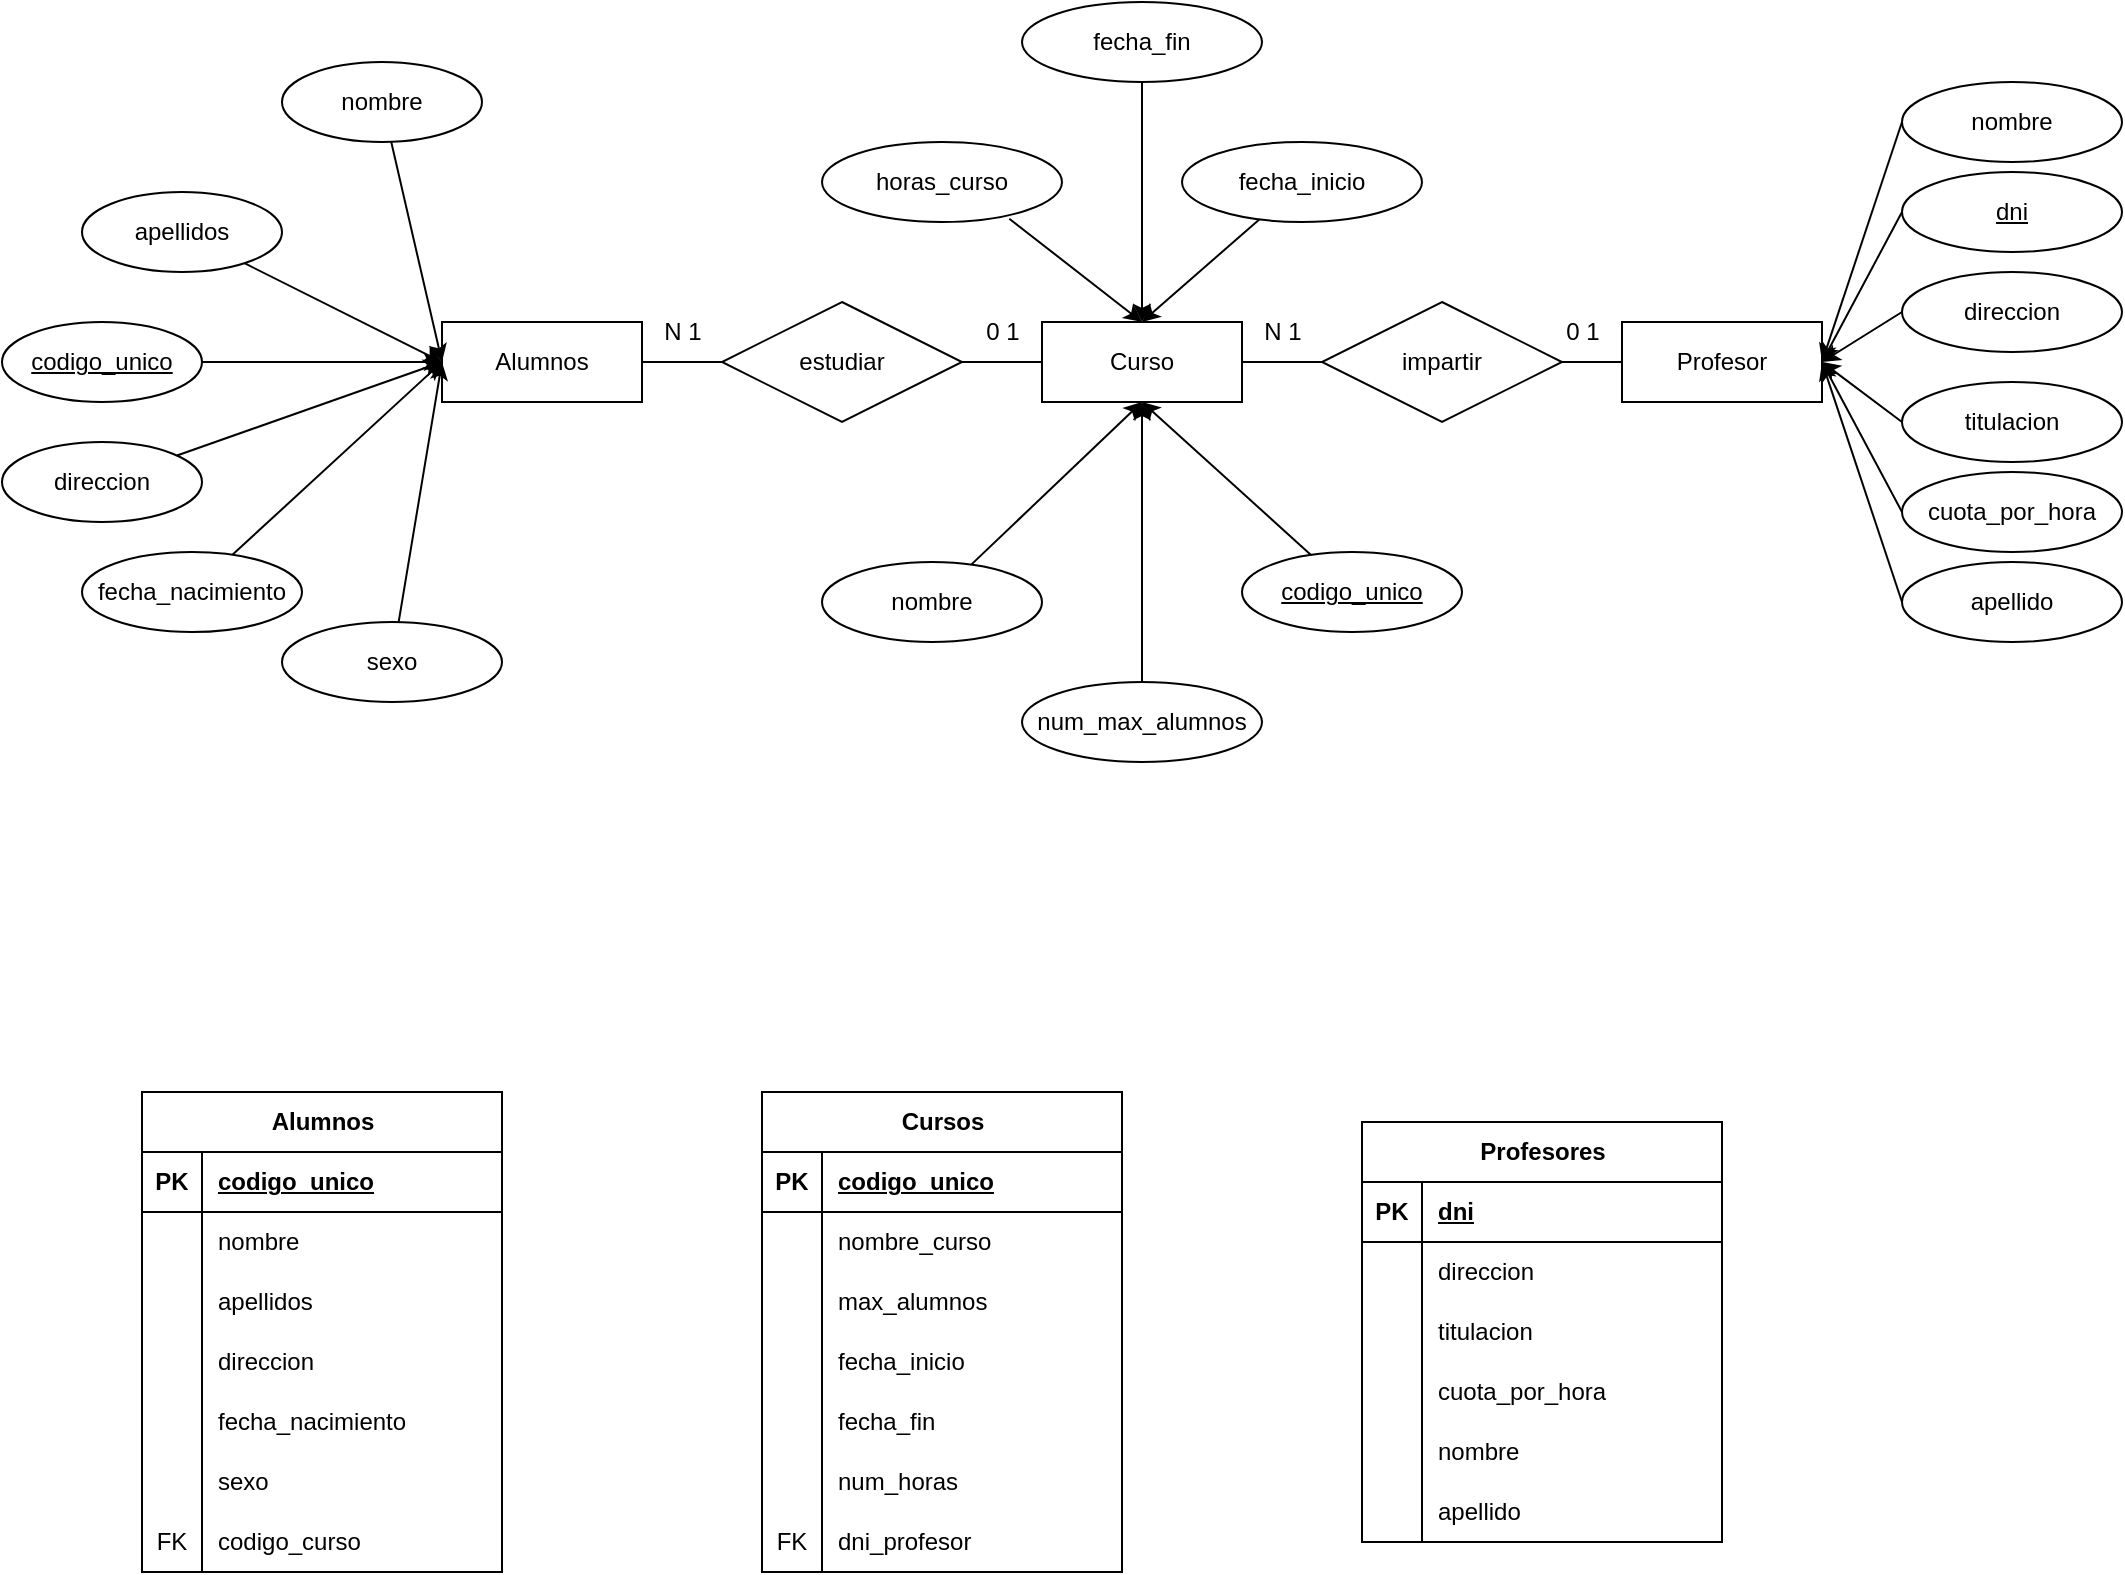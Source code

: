 <mxfile version="22.0.4" type="github">
  <diagram id="R2lEEEUBdFMjLlhIrx00" name="Page-1">
    <mxGraphModel dx="2280" dy="766" grid="1" gridSize="10" guides="1" tooltips="1" connect="1" arrows="1" fold="1" page="1" pageScale="1" pageWidth="850" pageHeight="1100" math="0" shadow="0" extFonts="Permanent Marker^https://fonts.googleapis.com/css?family=Permanent+Marker">
      <root>
        <mxCell id="0" />
        <mxCell id="1" parent="0" />
        <mxCell id="MeeWbwZE9YVevULpah5l-1" value="Alumnos" style="whiteSpace=wrap;html=1;align=center;" vertex="1" parent="1">
          <mxGeometry x="-280" y="240" width="100" height="40" as="geometry" />
        </mxCell>
        <mxCell id="MeeWbwZE9YVevULpah5l-27" style="edgeStyle=orthogonalEdgeStyle;rounded=0;orthogonalLoop=1;jettySize=auto;html=1;entryX=1;entryY=0.5;entryDx=0;entryDy=0;endArrow=none;endFill=0;" edge="1" parent="1" source="MeeWbwZE9YVevULpah5l-3" target="MeeWbwZE9YVevULpah5l-23">
          <mxGeometry relative="1" as="geometry" />
        </mxCell>
        <mxCell id="MeeWbwZE9YVevULpah5l-3" value="Curso" style="whiteSpace=wrap;html=1;align=center;" vertex="1" parent="1">
          <mxGeometry x="20" y="240" width="100" height="40" as="geometry" />
        </mxCell>
        <mxCell id="MeeWbwZE9YVevULpah5l-25" style="edgeStyle=orthogonalEdgeStyle;rounded=0;orthogonalLoop=1;jettySize=auto;html=1;entryX=1;entryY=0.5;entryDx=0;entryDy=0;endArrow=none;endFill=0;" edge="1" parent="1" source="MeeWbwZE9YVevULpah5l-4" target="MeeWbwZE9YVevULpah5l-24">
          <mxGeometry relative="1" as="geometry" />
        </mxCell>
        <mxCell id="MeeWbwZE9YVevULpah5l-4" value="Profesor" style="whiteSpace=wrap;html=1;align=center;" vertex="1" parent="1">
          <mxGeometry x="310" y="240" width="100" height="40" as="geometry" />
        </mxCell>
        <mxCell id="MeeWbwZE9YVevULpah5l-41" style="rounded=0;orthogonalLoop=1;jettySize=auto;html=1;entryX=0;entryY=0.5;entryDx=0;entryDy=0;" edge="1" parent="1" source="MeeWbwZE9YVevULpah5l-5" target="MeeWbwZE9YVevULpah5l-1">
          <mxGeometry relative="1" as="geometry" />
        </mxCell>
        <mxCell id="MeeWbwZE9YVevULpah5l-5" value="nombre" style="ellipse;whiteSpace=wrap;html=1;align=center;" vertex="1" parent="1">
          <mxGeometry x="-360" y="110" width="100" height="40" as="geometry" />
        </mxCell>
        <mxCell id="MeeWbwZE9YVevULpah5l-42" style="rounded=0;orthogonalLoop=1;jettySize=auto;html=1;entryX=0;entryY=0.5;entryDx=0;entryDy=0;" edge="1" parent="1" source="MeeWbwZE9YVevULpah5l-6" target="MeeWbwZE9YVevULpah5l-1">
          <mxGeometry relative="1" as="geometry" />
        </mxCell>
        <mxCell id="MeeWbwZE9YVevULpah5l-6" value="apellidos" style="ellipse;whiteSpace=wrap;html=1;align=center;" vertex="1" parent="1">
          <mxGeometry x="-460" y="175" width="100" height="40" as="geometry" />
        </mxCell>
        <mxCell id="MeeWbwZE9YVevULpah5l-43" style="rounded=0;orthogonalLoop=1;jettySize=auto;html=1;entryX=0;entryY=0.5;entryDx=0;entryDy=0;" edge="1" parent="1" source="MeeWbwZE9YVevULpah5l-7" target="MeeWbwZE9YVevULpah5l-1">
          <mxGeometry relative="1" as="geometry" />
        </mxCell>
        <mxCell id="MeeWbwZE9YVevULpah5l-7" value="codigo_unico" style="ellipse;whiteSpace=wrap;html=1;align=center;fontStyle=4" vertex="1" parent="1">
          <mxGeometry x="-500" y="240" width="100" height="40" as="geometry" />
        </mxCell>
        <mxCell id="MeeWbwZE9YVevULpah5l-44" style="rounded=0;orthogonalLoop=1;jettySize=auto;html=1;entryX=0;entryY=0.5;entryDx=0;entryDy=0;" edge="1" parent="1" source="MeeWbwZE9YVevULpah5l-8" target="MeeWbwZE9YVevULpah5l-1">
          <mxGeometry relative="1" as="geometry" />
        </mxCell>
        <mxCell id="MeeWbwZE9YVevULpah5l-8" value="direccion" style="ellipse;whiteSpace=wrap;html=1;align=center;" vertex="1" parent="1">
          <mxGeometry x="-500" y="300" width="100" height="40" as="geometry" />
        </mxCell>
        <mxCell id="MeeWbwZE9YVevULpah5l-45" style="rounded=0;orthogonalLoop=1;jettySize=auto;html=1;entryX=0;entryY=0.5;entryDx=0;entryDy=0;" edge="1" parent="1" source="MeeWbwZE9YVevULpah5l-9" target="MeeWbwZE9YVevULpah5l-1">
          <mxGeometry relative="1" as="geometry" />
        </mxCell>
        <mxCell id="MeeWbwZE9YVevULpah5l-9" value="fecha_nacimiento" style="ellipse;whiteSpace=wrap;html=1;align=center;" vertex="1" parent="1">
          <mxGeometry x="-460" y="355" width="110" height="40" as="geometry" />
        </mxCell>
        <mxCell id="MeeWbwZE9YVevULpah5l-40" style="rounded=0;orthogonalLoop=1;jettySize=auto;html=1;entryX=0;entryY=0.5;entryDx=0;entryDy=0;" edge="1" parent="1" source="MeeWbwZE9YVevULpah5l-10" target="MeeWbwZE9YVevULpah5l-1">
          <mxGeometry relative="1" as="geometry" />
        </mxCell>
        <mxCell id="MeeWbwZE9YVevULpah5l-10" value="sexo" style="ellipse;whiteSpace=wrap;html=1;align=center;" vertex="1" parent="1">
          <mxGeometry x="-360" y="390" width="110" height="40" as="geometry" />
        </mxCell>
        <mxCell id="MeeWbwZE9YVevULpah5l-33" style="rounded=0;orthogonalLoop=1;jettySize=auto;html=1;entryX=0.5;entryY=1;entryDx=0;entryDy=0;" edge="1" parent="1" source="MeeWbwZE9YVevULpah5l-11" target="MeeWbwZE9YVevULpah5l-3">
          <mxGeometry relative="1" as="geometry" />
        </mxCell>
        <mxCell id="MeeWbwZE9YVevULpah5l-11" value="nombre" style="ellipse;whiteSpace=wrap;html=1;align=center;" vertex="1" parent="1">
          <mxGeometry x="-90" y="360" width="110" height="40" as="geometry" />
        </mxCell>
        <mxCell id="MeeWbwZE9YVevULpah5l-34" style="rounded=0;orthogonalLoop=1;jettySize=auto;html=1;entryX=0.5;entryY=1;entryDx=0;entryDy=0;" edge="1" parent="1" source="MeeWbwZE9YVevULpah5l-12" target="MeeWbwZE9YVevULpah5l-3">
          <mxGeometry relative="1" as="geometry" />
        </mxCell>
        <mxCell id="MeeWbwZE9YVevULpah5l-12" value="codigo_unico" style="ellipse;whiteSpace=wrap;html=1;align=center;fontStyle=4" vertex="1" parent="1">
          <mxGeometry x="120" y="355" width="110" height="40" as="geometry" />
        </mxCell>
        <mxCell id="MeeWbwZE9YVevULpah5l-35" style="rounded=0;orthogonalLoop=1;jettySize=auto;html=1;entryX=0.5;entryY=1;entryDx=0;entryDy=0;" edge="1" parent="1" source="MeeWbwZE9YVevULpah5l-13" target="MeeWbwZE9YVevULpah5l-3">
          <mxGeometry relative="1" as="geometry" />
        </mxCell>
        <mxCell id="MeeWbwZE9YVevULpah5l-13" value="num_max_alumnos" style="ellipse;whiteSpace=wrap;html=1;align=center;" vertex="1" parent="1">
          <mxGeometry x="10" y="420" width="120" height="40" as="geometry" />
        </mxCell>
        <mxCell id="MeeWbwZE9YVevULpah5l-38" style="rounded=0;orthogonalLoop=1;jettySize=auto;html=1;entryX=0.5;entryY=0;entryDx=0;entryDy=0;" edge="1" parent="1" target="MeeWbwZE9YVevULpah5l-3">
          <mxGeometry relative="1" as="geometry">
            <mxPoint x="3.657" y="188.38" as="sourcePoint" />
          </mxGeometry>
        </mxCell>
        <mxCell id="MeeWbwZE9YVevULpah5l-36" style="rounded=0;orthogonalLoop=1;jettySize=auto;html=1;entryX=0.5;entryY=0;entryDx=0;entryDy=0;" edge="1" parent="1" source="MeeWbwZE9YVevULpah5l-15" target="MeeWbwZE9YVevULpah5l-3">
          <mxGeometry relative="1" as="geometry" />
        </mxCell>
        <mxCell id="MeeWbwZE9YVevULpah5l-15" value="fecha_inicio" style="ellipse;whiteSpace=wrap;html=1;align=center;" vertex="1" parent="1">
          <mxGeometry x="90" y="150" width="120" height="40" as="geometry" />
        </mxCell>
        <mxCell id="MeeWbwZE9YVevULpah5l-37" style="rounded=0;orthogonalLoop=1;jettySize=auto;html=1;entryX=0.5;entryY=0;entryDx=0;entryDy=0;" edge="1" parent="1" source="MeeWbwZE9YVevULpah5l-16" target="MeeWbwZE9YVevULpah5l-3">
          <mxGeometry relative="1" as="geometry" />
        </mxCell>
        <mxCell id="MeeWbwZE9YVevULpah5l-16" value="fecha_fin" style="ellipse;whiteSpace=wrap;html=1;align=center;" vertex="1" parent="1">
          <mxGeometry x="10" y="80" width="120" height="40" as="geometry" />
        </mxCell>
        <mxCell id="MeeWbwZE9YVevULpah5l-29" style="rounded=0;orthogonalLoop=1;jettySize=auto;html=1;entryX=1;entryY=0.5;entryDx=0;entryDy=0;exitX=0;exitY=0.5;exitDx=0;exitDy=0;" edge="1" parent="1" source="MeeWbwZE9YVevULpah5l-19" target="MeeWbwZE9YVevULpah5l-4">
          <mxGeometry relative="1" as="geometry" />
        </mxCell>
        <mxCell id="MeeWbwZE9YVevULpah5l-19" value="dni" style="ellipse;whiteSpace=wrap;html=1;align=center;fontStyle=4" vertex="1" parent="1">
          <mxGeometry x="450" y="165" width="110" height="40" as="geometry" />
        </mxCell>
        <mxCell id="MeeWbwZE9YVevULpah5l-30" style="rounded=0;orthogonalLoop=1;jettySize=auto;html=1;entryX=1;entryY=0.5;entryDx=0;entryDy=0;exitX=0;exitY=0.5;exitDx=0;exitDy=0;" edge="1" parent="1" source="MeeWbwZE9YVevULpah5l-20" target="MeeWbwZE9YVevULpah5l-4">
          <mxGeometry relative="1" as="geometry" />
        </mxCell>
        <mxCell id="MeeWbwZE9YVevULpah5l-20" value="direccion" style="ellipse;whiteSpace=wrap;html=1;align=center;" vertex="1" parent="1">
          <mxGeometry x="450" y="215" width="110" height="40" as="geometry" />
        </mxCell>
        <mxCell id="MeeWbwZE9YVevULpah5l-31" style="rounded=0;orthogonalLoop=1;jettySize=auto;html=1;entryX=1;entryY=0.5;entryDx=0;entryDy=0;exitX=0;exitY=0.5;exitDx=0;exitDy=0;" edge="1" parent="1" source="MeeWbwZE9YVevULpah5l-21" target="MeeWbwZE9YVevULpah5l-4">
          <mxGeometry relative="1" as="geometry">
            <mxPoint x="463" y="277" as="sourcePoint" />
          </mxGeometry>
        </mxCell>
        <mxCell id="MeeWbwZE9YVevULpah5l-21" value="titulacion" style="ellipse;whiteSpace=wrap;html=1;align=center;" vertex="1" parent="1">
          <mxGeometry x="450" y="270" width="110" height="40" as="geometry" />
        </mxCell>
        <mxCell id="MeeWbwZE9YVevULpah5l-32" style="rounded=0;orthogonalLoop=1;jettySize=auto;html=1;entryX=1;entryY=0.5;entryDx=0;entryDy=0;exitX=0;exitY=0.5;exitDx=0;exitDy=0;" edge="1" parent="1" source="MeeWbwZE9YVevULpah5l-22" target="MeeWbwZE9YVevULpah5l-4">
          <mxGeometry relative="1" as="geometry" />
        </mxCell>
        <mxCell id="MeeWbwZE9YVevULpah5l-22" value="cuota_por_hora" style="ellipse;whiteSpace=wrap;html=1;align=center;" vertex="1" parent="1">
          <mxGeometry x="450" y="315" width="110" height="40" as="geometry" />
        </mxCell>
        <mxCell id="MeeWbwZE9YVevULpah5l-28" value="" style="edgeStyle=orthogonalEdgeStyle;rounded=0;orthogonalLoop=1;jettySize=auto;html=1;endArrow=none;endFill=0;" edge="1" parent="1" source="MeeWbwZE9YVevULpah5l-23" target="MeeWbwZE9YVevULpah5l-1">
          <mxGeometry relative="1" as="geometry" />
        </mxCell>
        <mxCell id="MeeWbwZE9YVevULpah5l-23" value="estudiar" style="shape=rhombus;perimeter=rhombusPerimeter;whiteSpace=wrap;html=1;align=center;" vertex="1" parent="1">
          <mxGeometry x="-140" y="230" width="120" height="60" as="geometry" />
        </mxCell>
        <mxCell id="MeeWbwZE9YVevULpah5l-26" style="edgeStyle=orthogonalEdgeStyle;rounded=0;orthogonalLoop=1;jettySize=auto;html=1;entryX=1;entryY=0.5;entryDx=0;entryDy=0;endArrow=none;endFill=0;" edge="1" parent="1" source="MeeWbwZE9YVevULpah5l-24" target="MeeWbwZE9YVevULpah5l-3">
          <mxGeometry relative="1" as="geometry" />
        </mxCell>
        <mxCell id="MeeWbwZE9YVevULpah5l-24" value="impartir" style="shape=rhombus;perimeter=rhombusPerimeter;whiteSpace=wrap;html=1;align=center;" vertex="1" parent="1">
          <mxGeometry x="160" y="230" width="120" height="60" as="geometry" />
        </mxCell>
        <mxCell id="MeeWbwZE9YVevULpah5l-46" value="0 1" style="text;html=1;align=center;verticalAlign=middle;resizable=0;points=[];autosize=1;strokeColor=none;fillColor=none;" vertex="1" parent="1">
          <mxGeometry x="-20" y="230" width="40" height="30" as="geometry" />
        </mxCell>
        <mxCell id="MeeWbwZE9YVevULpah5l-47" value="N 1" style="text;html=1;align=center;verticalAlign=middle;resizable=0;points=[];autosize=1;strokeColor=none;fillColor=none;" vertex="1" parent="1">
          <mxGeometry x="-180" y="230" width="40" height="30" as="geometry" />
        </mxCell>
        <mxCell id="MeeWbwZE9YVevULpah5l-48" value="0 1" style="text;html=1;align=center;verticalAlign=middle;resizable=0;points=[];autosize=1;strokeColor=none;fillColor=none;" vertex="1" parent="1">
          <mxGeometry x="270" y="230" width="40" height="30" as="geometry" />
        </mxCell>
        <mxCell id="MeeWbwZE9YVevULpah5l-49" value="N 1" style="text;html=1;align=center;verticalAlign=middle;resizable=0;points=[];autosize=1;strokeColor=none;fillColor=none;" vertex="1" parent="1">
          <mxGeometry x="120" y="230" width="40" height="30" as="geometry" />
        </mxCell>
        <mxCell id="MeeWbwZE9YVevULpah5l-50" value="Alumnos" style="shape=table;startSize=30;container=1;collapsible=1;childLayout=tableLayout;fixedRows=1;rowLines=0;fontStyle=1;align=center;resizeLast=1;html=1;" vertex="1" parent="1">
          <mxGeometry x="-430" y="625" width="180" height="240" as="geometry" />
        </mxCell>
        <mxCell id="MeeWbwZE9YVevULpah5l-51" value="" style="shape=tableRow;horizontal=0;startSize=0;swimlaneHead=0;swimlaneBody=0;fillColor=none;collapsible=0;dropTarget=0;points=[[0,0.5],[1,0.5]];portConstraint=eastwest;top=0;left=0;right=0;bottom=1;" vertex="1" parent="MeeWbwZE9YVevULpah5l-50">
          <mxGeometry y="30" width="180" height="30" as="geometry" />
        </mxCell>
        <mxCell id="MeeWbwZE9YVevULpah5l-52" value="PK" style="shape=partialRectangle;connectable=0;fillColor=none;top=0;left=0;bottom=0;right=0;fontStyle=1;overflow=hidden;whiteSpace=wrap;html=1;" vertex="1" parent="MeeWbwZE9YVevULpah5l-51">
          <mxGeometry width="30" height="30" as="geometry">
            <mxRectangle width="30" height="30" as="alternateBounds" />
          </mxGeometry>
        </mxCell>
        <mxCell id="MeeWbwZE9YVevULpah5l-53" value="codigo_unico" style="shape=partialRectangle;connectable=0;fillColor=none;top=0;left=0;bottom=0;right=0;align=left;spacingLeft=6;fontStyle=5;overflow=hidden;whiteSpace=wrap;html=1;" vertex="1" parent="MeeWbwZE9YVevULpah5l-51">
          <mxGeometry x="30" width="150" height="30" as="geometry">
            <mxRectangle width="150" height="30" as="alternateBounds" />
          </mxGeometry>
        </mxCell>
        <mxCell id="MeeWbwZE9YVevULpah5l-54" value="" style="shape=tableRow;horizontal=0;startSize=0;swimlaneHead=0;swimlaneBody=0;fillColor=none;collapsible=0;dropTarget=0;points=[[0,0.5],[1,0.5]];portConstraint=eastwest;top=0;left=0;right=0;bottom=0;" vertex="1" parent="MeeWbwZE9YVevULpah5l-50">
          <mxGeometry y="60" width="180" height="30" as="geometry" />
        </mxCell>
        <mxCell id="MeeWbwZE9YVevULpah5l-55" value="" style="shape=partialRectangle;connectable=0;fillColor=none;top=0;left=0;bottom=0;right=0;editable=1;overflow=hidden;whiteSpace=wrap;html=1;" vertex="1" parent="MeeWbwZE9YVevULpah5l-54">
          <mxGeometry width="30" height="30" as="geometry">
            <mxRectangle width="30" height="30" as="alternateBounds" />
          </mxGeometry>
        </mxCell>
        <mxCell id="MeeWbwZE9YVevULpah5l-56" value="nombre" style="shape=partialRectangle;connectable=0;fillColor=none;top=0;left=0;bottom=0;right=0;align=left;spacingLeft=6;overflow=hidden;whiteSpace=wrap;html=1;" vertex="1" parent="MeeWbwZE9YVevULpah5l-54">
          <mxGeometry x="30" width="150" height="30" as="geometry">
            <mxRectangle width="150" height="30" as="alternateBounds" />
          </mxGeometry>
        </mxCell>
        <mxCell id="MeeWbwZE9YVevULpah5l-57" value="" style="shape=tableRow;horizontal=0;startSize=0;swimlaneHead=0;swimlaneBody=0;fillColor=none;collapsible=0;dropTarget=0;points=[[0,0.5],[1,0.5]];portConstraint=eastwest;top=0;left=0;right=0;bottom=0;" vertex="1" parent="MeeWbwZE9YVevULpah5l-50">
          <mxGeometry y="90" width="180" height="30" as="geometry" />
        </mxCell>
        <mxCell id="MeeWbwZE9YVevULpah5l-58" value="" style="shape=partialRectangle;connectable=0;fillColor=none;top=0;left=0;bottom=0;right=0;editable=1;overflow=hidden;whiteSpace=wrap;html=1;" vertex="1" parent="MeeWbwZE9YVevULpah5l-57">
          <mxGeometry width="30" height="30" as="geometry">
            <mxRectangle width="30" height="30" as="alternateBounds" />
          </mxGeometry>
        </mxCell>
        <mxCell id="MeeWbwZE9YVevULpah5l-59" value="apellidos" style="shape=partialRectangle;connectable=0;fillColor=none;top=0;left=0;bottom=0;right=0;align=left;spacingLeft=6;overflow=hidden;whiteSpace=wrap;html=1;" vertex="1" parent="MeeWbwZE9YVevULpah5l-57">
          <mxGeometry x="30" width="150" height="30" as="geometry">
            <mxRectangle width="150" height="30" as="alternateBounds" />
          </mxGeometry>
        </mxCell>
        <mxCell id="MeeWbwZE9YVevULpah5l-68" style="shape=tableRow;horizontal=0;startSize=0;swimlaneHead=0;swimlaneBody=0;fillColor=none;collapsible=0;dropTarget=0;points=[[0,0.5],[1,0.5]];portConstraint=eastwest;top=0;left=0;right=0;bottom=0;" vertex="1" parent="MeeWbwZE9YVevULpah5l-50">
          <mxGeometry y="120" width="180" height="30" as="geometry" />
        </mxCell>
        <mxCell id="MeeWbwZE9YVevULpah5l-69" style="shape=partialRectangle;connectable=0;fillColor=none;top=0;left=0;bottom=0;right=0;editable=1;overflow=hidden;whiteSpace=wrap;html=1;" vertex="1" parent="MeeWbwZE9YVevULpah5l-68">
          <mxGeometry width="30" height="30" as="geometry">
            <mxRectangle width="30" height="30" as="alternateBounds" />
          </mxGeometry>
        </mxCell>
        <mxCell id="MeeWbwZE9YVevULpah5l-70" value="direccion" style="shape=partialRectangle;connectable=0;fillColor=none;top=0;left=0;bottom=0;right=0;align=left;spacingLeft=6;overflow=hidden;whiteSpace=wrap;html=1;" vertex="1" parent="MeeWbwZE9YVevULpah5l-68">
          <mxGeometry x="30" width="150" height="30" as="geometry">
            <mxRectangle width="150" height="30" as="alternateBounds" />
          </mxGeometry>
        </mxCell>
        <mxCell id="MeeWbwZE9YVevULpah5l-71" style="shape=tableRow;horizontal=0;startSize=0;swimlaneHead=0;swimlaneBody=0;fillColor=none;collapsible=0;dropTarget=0;points=[[0,0.5],[1,0.5]];portConstraint=eastwest;top=0;left=0;right=0;bottom=0;" vertex="1" parent="MeeWbwZE9YVevULpah5l-50">
          <mxGeometry y="150" width="180" height="30" as="geometry" />
        </mxCell>
        <mxCell id="MeeWbwZE9YVevULpah5l-72" style="shape=partialRectangle;connectable=0;fillColor=none;top=0;left=0;bottom=0;right=0;editable=1;overflow=hidden;whiteSpace=wrap;html=1;" vertex="1" parent="MeeWbwZE9YVevULpah5l-71">
          <mxGeometry width="30" height="30" as="geometry">
            <mxRectangle width="30" height="30" as="alternateBounds" />
          </mxGeometry>
        </mxCell>
        <mxCell id="MeeWbwZE9YVevULpah5l-73" value="fecha_nacimiento" style="shape=partialRectangle;connectable=0;fillColor=none;top=0;left=0;bottom=0;right=0;align=left;spacingLeft=6;overflow=hidden;whiteSpace=wrap;html=1;" vertex="1" parent="MeeWbwZE9YVevULpah5l-71">
          <mxGeometry x="30" width="150" height="30" as="geometry">
            <mxRectangle width="150" height="30" as="alternateBounds" />
          </mxGeometry>
        </mxCell>
        <mxCell id="MeeWbwZE9YVevULpah5l-74" style="shape=tableRow;horizontal=0;startSize=0;swimlaneHead=0;swimlaneBody=0;fillColor=none;collapsible=0;dropTarget=0;points=[[0,0.5],[1,0.5]];portConstraint=eastwest;top=0;left=0;right=0;bottom=0;" vertex="1" parent="MeeWbwZE9YVevULpah5l-50">
          <mxGeometry y="180" width="180" height="30" as="geometry" />
        </mxCell>
        <mxCell id="MeeWbwZE9YVevULpah5l-75" style="shape=partialRectangle;connectable=0;fillColor=none;top=0;left=0;bottom=0;right=0;editable=1;overflow=hidden;whiteSpace=wrap;html=1;" vertex="1" parent="MeeWbwZE9YVevULpah5l-74">
          <mxGeometry width="30" height="30" as="geometry">
            <mxRectangle width="30" height="30" as="alternateBounds" />
          </mxGeometry>
        </mxCell>
        <mxCell id="MeeWbwZE9YVevULpah5l-76" value="sexo" style="shape=partialRectangle;connectable=0;fillColor=none;top=0;left=0;bottom=0;right=0;align=left;spacingLeft=6;overflow=hidden;whiteSpace=wrap;html=1;" vertex="1" parent="MeeWbwZE9YVevULpah5l-74">
          <mxGeometry x="30" width="150" height="30" as="geometry">
            <mxRectangle width="150" height="30" as="alternateBounds" />
          </mxGeometry>
        </mxCell>
        <mxCell id="MeeWbwZE9YVevULpah5l-125" style="shape=tableRow;horizontal=0;startSize=0;swimlaneHead=0;swimlaneBody=0;fillColor=none;collapsible=0;dropTarget=0;points=[[0,0.5],[1,0.5]];portConstraint=eastwest;top=0;left=0;right=0;bottom=0;" vertex="1" parent="MeeWbwZE9YVevULpah5l-50">
          <mxGeometry y="210" width="180" height="30" as="geometry" />
        </mxCell>
        <mxCell id="MeeWbwZE9YVevULpah5l-126" value="FK" style="shape=partialRectangle;connectable=0;fillColor=none;top=0;left=0;bottom=0;right=0;editable=1;overflow=hidden;whiteSpace=wrap;html=1;" vertex="1" parent="MeeWbwZE9YVevULpah5l-125">
          <mxGeometry width="30" height="30" as="geometry">
            <mxRectangle width="30" height="30" as="alternateBounds" />
          </mxGeometry>
        </mxCell>
        <mxCell id="MeeWbwZE9YVevULpah5l-127" value="codigo_curso" style="shape=partialRectangle;connectable=0;fillColor=none;top=0;left=0;bottom=0;right=0;align=left;spacingLeft=6;overflow=hidden;whiteSpace=wrap;html=1;" vertex="1" parent="MeeWbwZE9YVevULpah5l-125">
          <mxGeometry x="30" width="150" height="30" as="geometry">
            <mxRectangle width="150" height="30" as="alternateBounds" />
          </mxGeometry>
        </mxCell>
        <mxCell id="MeeWbwZE9YVevULpah5l-78" value="Profesores" style="shape=table;startSize=30;container=1;collapsible=1;childLayout=tableLayout;fixedRows=1;rowLines=0;fontStyle=1;align=center;resizeLast=1;html=1;" vertex="1" parent="1">
          <mxGeometry x="180" y="640" width="180" height="210" as="geometry" />
        </mxCell>
        <mxCell id="MeeWbwZE9YVevULpah5l-79" value="" style="shape=tableRow;horizontal=0;startSize=0;swimlaneHead=0;swimlaneBody=0;fillColor=none;collapsible=0;dropTarget=0;points=[[0,0.5],[1,0.5]];portConstraint=eastwest;top=0;left=0;right=0;bottom=1;" vertex="1" parent="MeeWbwZE9YVevULpah5l-78">
          <mxGeometry y="30" width="180" height="30" as="geometry" />
        </mxCell>
        <mxCell id="MeeWbwZE9YVevULpah5l-80" value="PK" style="shape=partialRectangle;connectable=0;fillColor=none;top=0;left=0;bottom=0;right=0;fontStyle=1;overflow=hidden;whiteSpace=wrap;html=1;" vertex="1" parent="MeeWbwZE9YVevULpah5l-79">
          <mxGeometry width="30" height="30" as="geometry">
            <mxRectangle width="30" height="30" as="alternateBounds" />
          </mxGeometry>
        </mxCell>
        <mxCell id="MeeWbwZE9YVevULpah5l-81" value="dni" style="shape=partialRectangle;connectable=0;fillColor=none;top=0;left=0;bottom=0;right=0;align=left;spacingLeft=6;fontStyle=5;overflow=hidden;whiteSpace=wrap;html=1;" vertex="1" parent="MeeWbwZE9YVevULpah5l-79">
          <mxGeometry x="30" width="150" height="30" as="geometry">
            <mxRectangle width="150" height="30" as="alternateBounds" />
          </mxGeometry>
        </mxCell>
        <mxCell id="MeeWbwZE9YVevULpah5l-82" value="" style="shape=tableRow;horizontal=0;startSize=0;swimlaneHead=0;swimlaneBody=0;fillColor=none;collapsible=0;dropTarget=0;points=[[0,0.5],[1,0.5]];portConstraint=eastwest;top=0;left=0;right=0;bottom=0;" vertex="1" parent="MeeWbwZE9YVevULpah5l-78">
          <mxGeometry y="60" width="180" height="30" as="geometry" />
        </mxCell>
        <mxCell id="MeeWbwZE9YVevULpah5l-83" value="" style="shape=partialRectangle;connectable=0;fillColor=none;top=0;left=0;bottom=0;right=0;editable=1;overflow=hidden;whiteSpace=wrap;html=1;" vertex="1" parent="MeeWbwZE9YVevULpah5l-82">
          <mxGeometry width="30" height="30" as="geometry">
            <mxRectangle width="30" height="30" as="alternateBounds" />
          </mxGeometry>
        </mxCell>
        <mxCell id="MeeWbwZE9YVevULpah5l-84" value="direccion" style="shape=partialRectangle;connectable=0;fillColor=none;top=0;left=0;bottom=0;right=0;align=left;spacingLeft=6;overflow=hidden;whiteSpace=wrap;html=1;" vertex="1" parent="MeeWbwZE9YVevULpah5l-82">
          <mxGeometry x="30" width="150" height="30" as="geometry">
            <mxRectangle width="150" height="30" as="alternateBounds" />
          </mxGeometry>
        </mxCell>
        <mxCell id="MeeWbwZE9YVevULpah5l-85" value="" style="shape=tableRow;horizontal=0;startSize=0;swimlaneHead=0;swimlaneBody=0;fillColor=none;collapsible=0;dropTarget=0;points=[[0,0.5],[1,0.5]];portConstraint=eastwest;top=0;left=0;right=0;bottom=0;" vertex="1" parent="MeeWbwZE9YVevULpah5l-78">
          <mxGeometry y="90" width="180" height="30" as="geometry" />
        </mxCell>
        <mxCell id="MeeWbwZE9YVevULpah5l-86" value="" style="shape=partialRectangle;connectable=0;fillColor=none;top=0;left=0;bottom=0;right=0;editable=1;overflow=hidden;whiteSpace=wrap;html=1;" vertex="1" parent="MeeWbwZE9YVevULpah5l-85">
          <mxGeometry width="30" height="30" as="geometry">
            <mxRectangle width="30" height="30" as="alternateBounds" />
          </mxGeometry>
        </mxCell>
        <mxCell id="MeeWbwZE9YVevULpah5l-87" value="titulacion" style="shape=partialRectangle;connectable=0;fillColor=none;top=0;left=0;bottom=0;right=0;align=left;spacingLeft=6;overflow=hidden;whiteSpace=wrap;html=1;" vertex="1" parent="MeeWbwZE9YVevULpah5l-85">
          <mxGeometry x="30" width="150" height="30" as="geometry">
            <mxRectangle width="150" height="30" as="alternateBounds" />
          </mxGeometry>
        </mxCell>
        <mxCell id="MeeWbwZE9YVevULpah5l-88" style="shape=tableRow;horizontal=0;startSize=0;swimlaneHead=0;swimlaneBody=0;fillColor=none;collapsible=0;dropTarget=0;points=[[0,0.5],[1,0.5]];portConstraint=eastwest;top=0;left=0;right=0;bottom=0;" vertex="1" parent="MeeWbwZE9YVevULpah5l-78">
          <mxGeometry y="120" width="180" height="30" as="geometry" />
        </mxCell>
        <mxCell id="MeeWbwZE9YVevULpah5l-89" style="shape=partialRectangle;connectable=0;fillColor=none;top=0;left=0;bottom=0;right=0;editable=1;overflow=hidden;whiteSpace=wrap;html=1;" vertex="1" parent="MeeWbwZE9YVevULpah5l-88">
          <mxGeometry width="30" height="30" as="geometry">
            <mxRectangle width="30" height="30" as="alternateBounds" />
          </mxGeometry>
        </mxCell>
        <mxCell id="MeeWbwZE9YVevULpah5l-90" value="cuota_por_hora" style="shape=partialRectangle;connectable=0;fillColor=none;top=0;left=0;bottom=0;right=0;align=left;spacingLeft=6;overflow=hidden;whiteSpace=wrap;html=1;" vertex="1" parent="MeeWbwZE9YVevULpah5l-88">
          <mxGeometry x="30" width="150" height="30" as="geometry">
            <mxRectangle width="150" height="30" as="alternateBounds" />
          </mxGeometry>
        </mxCell>
        <mxCell id="MeeWbwZE9YVevULpah5l-91" style="shape=tableRow;horizontal=0;startSize=0;swimlaneHead=0;swimlaneBody=0;fillColor=none;collapsible=0;dropTarget=0;points=[[0,0.5],[1,0.5]];portConstraint=eastwest;top=0;left=0;right=0;bottom=0;" vertex="1" parent="MeeWbwZE9YVevULpah5l-78">
          <mxGeometry y="150" width="180" height="30" as="geometry" />
        </mxCell>
        <mxCell id="MeeWbwZE9YVevULpah5l-92" style="shape=partialRectangle;connectable=0;fillColor=none;top=0;left=0;bottom=0;right=0;editable=1;overflow=hidden;whiteSpace=wrap;html=1;" vertex="1" parent="MeeWbwZE9YVevULpah5l-91">
          <mxGeometry width="30" height="30" as="geometry">
            <mxRectangle width="30" height="30" as="alternateBounds" />
          </mxGeometry>
        </mxCell>
        <mxCell id="MeeWbwZE9YVevULpah5l-93" value="nombre" style="shape=partialRectangle;connectable=0;fillColor=none;top=0;left=0;bottom=0;right=0;align=left;spacingLeft=6;overflow=hidden;whiteSpace=wrap;html=1;" vertex="1" parent="MeeWbwZE9YVevULpah5l-91">
          <mxGeometry x="30" width="150" height="30" as="geometry">
            <mxRectangle width="150" height="30" as="alternateBounds" />
          </mxGeometry>
        </mxCell>
        <mxCell id="MeeWbwZE9YVevULpah5l-94" style="shape=tableRow;horizontal=0;startSize=0;swimlaneHead=0;swimlaneBody=0;fillColor=none;collapsible=0;dropTarget=0;points=[[0,0.5],[1,0.5]];portConstraint=eastwest;top=0;left=0;right=0;bottom=0;" vertex="1" parent="MeeWbwZE9YVevULpah5l-78">
          <mxGeometry y="180" width="180" height="30" as="geometry" />
        </mxCell>
        <mxCell id="MeeWbwZE9YVevULpah5l-95" style="shape=partialRectangle;connectable=0;fillColor=none;top=0;left=0;bottom=0;right=0;editable=1;overflow=hidden;whiteSpace=wrap;html=1;" vertex="1" parent="MeeWbwZE9YVevULpah5l-94">
          <mxGeometry width="30" height="30" as="geometry">
            <mxRectangle width="30" height="30" as="alternateBounds" />
          </mxGeometry>
        </mxCell>
        <mxCell id="MeeWbwZE9YVevULpah5l-96" value="apellido" style="shape=partialRectangle;connectable=0;fillColor=none;top=0;left=0;bottom=0;right=0;align=left;spacingLeft=6;overflow=hidden;whiteSpace=wrap;html=1;" vertex="1" parent="MeeWbwZE9YVevULpah5l-94">
          <mxGeometry x="30" width="150" height="30" as="geometry">
            <mxRectangle width="150" height="30" as="alternateBounds" />
          </mxGeometry>
        </mxCell>
        <mxCell id="MeeWbwZE9YVevULpah5l-100" style="rounded=0;orthogonalLoop=1;jettySize=auto;html=1;entryX=1;entryY=0.5;entryDx=0;entryDy=0;exitX=0;exitY=0.5;exitDx=0;exitDy=0;" edge="1" parent="1" source="MeeWbwZE9YVevULpah5l-97" target="MeeWbwZE9YVevULpah5l-4">
          <mxGeometry relative="1" as="geometry" />
        </mxCell>
        <mxCell id="MeeWbwZE9YVevULpah5l-97" value="nombre" style="ellipse;whiteSpace=wrap;html=1;align=center;fontStyle=0" vertex="1" parent="1">
          <mxGeometry x="450" y="120" width="110" height="40" as="geometry" />
        </mxCell>
        <mxCell id="MeeWbwZE9YVevULpah5l-99" style="rounded=0;orthogonalLoop=1;jettySize=auto;html=1;entryX=1;entryY=0.5;entryDx=0;entryDy=0;exitX=0;exitY=0.5;exitDx=0;exitDy=0;" edge="1" parent="1" source="MeeWbwZE9YVevULpah5l-98" target="MeeWbwZE9YVevULpah5l-4">
          <mxGeometry relative="1" as="geometry" />
        </mxCell>
        <mxCell id="MeeWbwZE9YVevULpah5l-98" value="apellido" style="ellipse;whiteSpace=wrap;html=1;align=center;fontStyle=0" vertex="1" parent="1">
          <mxGeometry x="450" y="360" width="110" height="40" as="geometry" />
        </mxCell>
        <mxCell id="MeeWbwZE9YVevULpah5l-101" value="Cursos" style="shape=table;startSize=30;container=1;collapsible=1;childLayout=tableLayout;fixedRows=1;rowLines=0;fontStyle=1;align=center;resizeLast=1;html=1;" vertex="1" parent="1">
          <mxGeometry x="-120" y="625" width="180" height="240" as="geometry" />
        </mxCell>
        <mxCell id="MeeWbwZE9YVevULpah5l-102" value="" style="shape=tableRow;horizontal=0;startSize=0;swimlaneHead=0;swimlaneBody=0;fillColor=none;collapsible=0;dropTarget=0;points=[[0,0.5],[1,0.5]];portConstraint=eastwest;top=0;left=0;right=0;bottom=1;" vertex="1" parent="MeeWbwZE9YVevULpah5l-101">
          <mxGeometry y="30" width="180" height="30" as="geometry" />
        </mxCell>
        <mxCell id="MeeWbwZE9YVevULpah5l-103" value="PK" style="shape=partialRectangle;connectable=0;fillColor=none;top=0;left=0;bottom=0;right=0;fontStyle=1;overflow=hidden;whiteSpace=wrap;html=1;" vertex="1" parent="MeeWbwZE9YVevULpah5l-102">
          <mxGeometry width="30" height="30" as="geometry">
            <mxRectangle width="30" height="30" as="alternateBounds" />
          </mxGeometry>
        </mxCell>
        <mxCell id="MeeWbwZE9YVevULpah5l-104" value="codigo_unico" style="shape=partialRectangle;connectable=0;fillColor=none;top=0;left=0;bottom=0;right=0;align=left;spacingLeft=6;fontStyle=5;overflow=hidden;whiteSpace=wrap;html=1;" vertex="1" parent="MeeWbwZE9YVevULpah5l-102">
          <mxGeometry x="30" width="150" height="30" as="geometry">
            <mxRectangle width="150" height="30" as="alternateBounds" />
          </mxGeometry>
        </mxCell>
        <mxCell id="MeeWbwZE9YVevULpah5l-105" value="" style="shape=tableRow;horizontal=0;startSize=0;swimlaneHead=0;swimlaneBody=0;fillColor=none;collapsible=0;dropTarget=0;points=[[0,0.5],[1,0.5]];portConstraint=eastwest;top=0;left=0;right=0;bottom=0;" vertex="1" parent="MeeWbwZE9YVevULpah5l-101">
          <mxGeometry y="60" width="180" height="30" as="geometry" />
        </mxCell>
        <mxCell id="MeeWbwZE9YVevULpah5l-106" value="" style="shape=partialRectangle;connectable=0;fillColor=none;top=0;left=0;bottom=0;right=0;editable=1;overflow=hidden;whiteSpace=wrap;html=1;" vertex="1" parent="MeeWbwZE9YVevULpah5l-105">
          <mxGeometry width="30" height="30" as="geometry">
            <mxRectangle width="30" height="30" as="alternateBounds" />
          </mxGeometry>
        </mxCell>
        <mxCell id="MeeWbwZE9YVevULpah5l-107" value="nombre_curso" style="shape=partialRectangle;connectable=0;fillColor=none;top=0;left=0;bottom=0;right=0;align=left;spacingLeft=6;overflow=hidden;whiteSpace=wrap;html=1;" vertex="1" parent="MeeWbwZE9YVevULpah5l-105">
          <mxGeometry x="30" width="150" height="30" as="geometry">
            <mxRectangle width="150" height="30" as="alternateBounds" />
          </mxGeometry>
        </mxCell>
        <mxCell id="MeeWbwZE9YVevULpah5l-108" value="" style="shape=tableRow;horizontal=0;startSize=0;swimlaneHead=0;swimlaneBody=0;fillColor=none;collapsible=0;dropTarget=0;points=[[0,0.5],[1,0.5]];portConstraint=eastwest;top=0;left=0;right=0;bottom=0;" vertex="1" parent="MeeWbwZE9YVevULpah5l-101">
          <mxGeometry y="90" width="180" height="30" as="geometry" />
        </mxCell>
        <mxCell id="MeeWbwZE9YVevULpah5l-109" value="" style="shape=partialRectangle;connectable=0;fillColor=none;top=0;left=0;bottom=0;right=0;editable=1;overflow=hidden;whiteSpace=wrap;html=1;" vertex="1" parent="MeeWbwZE9YVevULpah5l-108">
          <mxGeometry width="30" height="30" as="geometry">
            <mxRectangle width="30" height="30" as="alternateBounds" />
          </mxGeometry>
        </mxCell>
        <mxCell id="MeeWbwZE9YVevULpah5l-110" value="max_alumnos" style="shape=partialRectangle;connectable=0;fillColor=none;top=0;left=0;bottom=0;right=0;align=left;spacingLeft=6;overflow=hidden;whiteSpace=wrap;html=1;" vertex="1" parent="MeeWbwZE9YVevULpah5l-108">
          <mxGeometry x="30" width="150" height="30" as="geometry">
            <mxRectangle width="150" height="30" as="alternateBounds" />
          </mxGeometry>
        </mxCell>
        <mxCell id="MeeWbwZE9YVevULpah5l-111" style="shape=tableRow;horizontal=0;startSize=0;swimlaneHead=0;swimlaneBody=0;fillColor=none;collapsible=0;dropTarget=0;points=[[0,0.5],[1,0.5]];portConstraint=eastwest;top=0;left=0;right=0;bottom=0;" vertex="1" parent="MeeWbwZE9YVevULpah5l-101">
          <mxGeometry y="120" width="180" height="30" as="geometry" />
        </mxCell>
        <mxCell id="MeeWbwZE9YVevULpah5l-112" style="shape=partialRectangle;connectable=0;fillColor=none;top=0;left=0;bottom=0;right=0;editable=1;overflow=hidden;whiteSpace=wrap;html=1;" vertex="1" parent="MeeWbwZE9YVevULpah5l-111">
          <mxGeometry width="30" height="30" as="geometry">
            <mxRectangle width="30" height="30" as="alternateBounds" />
          </mxGeometry>
        </mxCell>
        <mxCell id="MeeWbwZE9YVevULpah5l-113" value="fecha_inicio" style="shape=partialRectangle;connectable=0;fillColor=none;top=0;left=0;bottom=0;right=0;align=left;spacingLeft=6;overflow=hidden;whiteSpace=wrap;html=1;" vertex="1" parent="MeeWbwZE9YVevULpah5l-111">
          <mxGeometry x="30" width="150" height="30" as="geometry">
            <mxRectangle width="150" height="30" as="alternateBounds" />
          </mxGeometry>
        </mxCell>
        <mxCell id="MeeWbwZE9YVevULpah5l-114" style="shape=tableRow;horizontal=0;startSize=0;swimlaneHead=0;swimlaneBody=0;fillColor=none;collapsible=0;dropTarget=0;points=[[0,0.5],[1,0.5]];portConstraint=eastwest;top=0;left=0;right=0;bottom=0;" vertex="1" parent="MeeWbwZE9YVevULpah5l-101">
          <mxGeometry y="150" width="180" height="30" as="geometry" />
        </mxCell>
        <mxCell id="MeeWbwZE9YVevULpah5l-115" style="shape=partialRectangle;connectable=0;fillColor=none;top=0;left=0;bottom=0;right=0;editable=1;overflow=hidden;whiteSpace=wrap;html=1;" vertex="1" parent="MeeWbwZE9YVevULpah5l-114">
          <mxGeometry width="30" height="30" as="geometry">
            <mxRectangle width="30" height="30" as="alternateBounds" />
          </mxGeometry>
        </mxCell>
        <mxCell id="MeeWbwZE9YVevULpah5l-116" value="fecha_fin" style="shape=partialRectangle;connectable=0;fillColor=none;top=0;left=0;bottom=0;right=0;align=left;spacingLeft=6;overflow=hidden;whiteSpace=wrap;html=1;" vertex="1" parent="MeeWbwZE9YVevULpah5l-114">
          <mxGeometry x="30" width="150" height="30" as="geometry">
            <mxRectangle width="150" height="30" as="alternateBounds" />
          </mxGeometry>
        </mxCell>
        <mxCell id="MeeWbwZE9YVevULpah5l-117" style="shape=tableRow;horizontal=0;startSize=0;swimlaneHead=0;swimlaneBody=0;fillColor=none;collapsible=0;dropTarget=0;points=[[0,0.5],[1,0.5]];portConstraint=eastwest;top=0;left=0;right=0;bottom=0;" vertex="1" parent="MeeWbwZE9YVevULpah5l-101">
          <mxGeometry y="180" width="180" height="30" as="geometry" />
        </mxCell>
        <mxCell id="MeeWbwZE9YVevULpah5l-118" style="shape=partialRectangle;connectable=0;fillColor=none;top=0;left=0;bottom=0;right=0;editable=1;overflow=hidden;whiteSpace=wrap;html=1;" vertex="1" parent="MeeWbwZE9YVevULpah5l-117">
          <mxGeometry width="30" height="30" as="geometry">
            <mxRectangle width="30" height="30" as="alternateBounds" />
          </mxGeometry>
        </mxCell>
        <mxCell id="MeeWbwZE9YVevULpah5l-119" value="num_horas" style="shape=partialRectangle;connectable=0;fillColor=none;top=0;left=0;bottom=0;right=0;align=left;spacingLeft=6;overflow=hidden;whiteSpace=wrap;html=1;" vertex="1" parent="MeeWbwZE9YVevULpah5l-117">
          <mxGeometry x="30" width="150" height="30" as="geometry">
            <mxRectangle width="150" height="30" as="alternateBounds" />
          </mxGeometry>
        </mxCell>
        <mxCell id="MeeWbwZE9YVevULpah5l-121" style="shape=tableRow;horizontal=0;startSize=0;swimlaneHead=0;swimlaneBody=0;fillColor=none;collapsible=0;dropTarget=0;points=[[0,0.5],[1,0.5]];portConstraint=eastwest;top=0;left=0;right=0;bottom=0;" vertex="1" parent="MeeWbwZE9YVevULpah5l-101">
          <mxGeometry y="210" width="180" height="30" as="geometry" />
        </mxCell>
        <mxCell id="MeeWbwZE9YVevULpah5l-122" value="FK" style="shape=partialRectangle;connectable=0;fillColor=none;top=0;left=0;bottom=0;right=0;editable=1;overflow=hidden;whiteSpace=wrap;html=1;" vertex="1" parent="MeeWbwZE9YVevULpah5l-121">
          <mxGeometry width="30" height="30" as="geometry">
            <mxRectangle width="30" height="30" as="alternateBounds" />
          </mxGeometry>
        </mxCell>
        <mxCell id="MeeWbwZE9YVevULpah5l-123" value="dni_profesor" style="shape=partialRectangle;connectable=0;fillColor=none;top=0;left=0;bottom=0;right=0;align=left;spacingLeft=6;overflow=hidden;whiteSpace=wrap;html=1;" vertex="1" parent="MeeWbwZE9YVevULpah5l-121">
          <mxGeometry x="30" width="150" height="30" as="geometry">
            <mxRectangle width="150" height="30" as="alternateBounds" />
          </mxGeometry>
        </mxCell>
        <mxCell id="MeeWbwZE9YVevULpah5l-120" value="horas_curso" style="ellipse;whiteSpace=wrap;html=1;align=center;" vertex="1" parent="1">
          <mxGeometry x="-90" y="150" width="120" height="40" as="geometry" />
        </mxCell>
      </root>
    </mxGraphModel>
  </diagram>
</mxfile>
